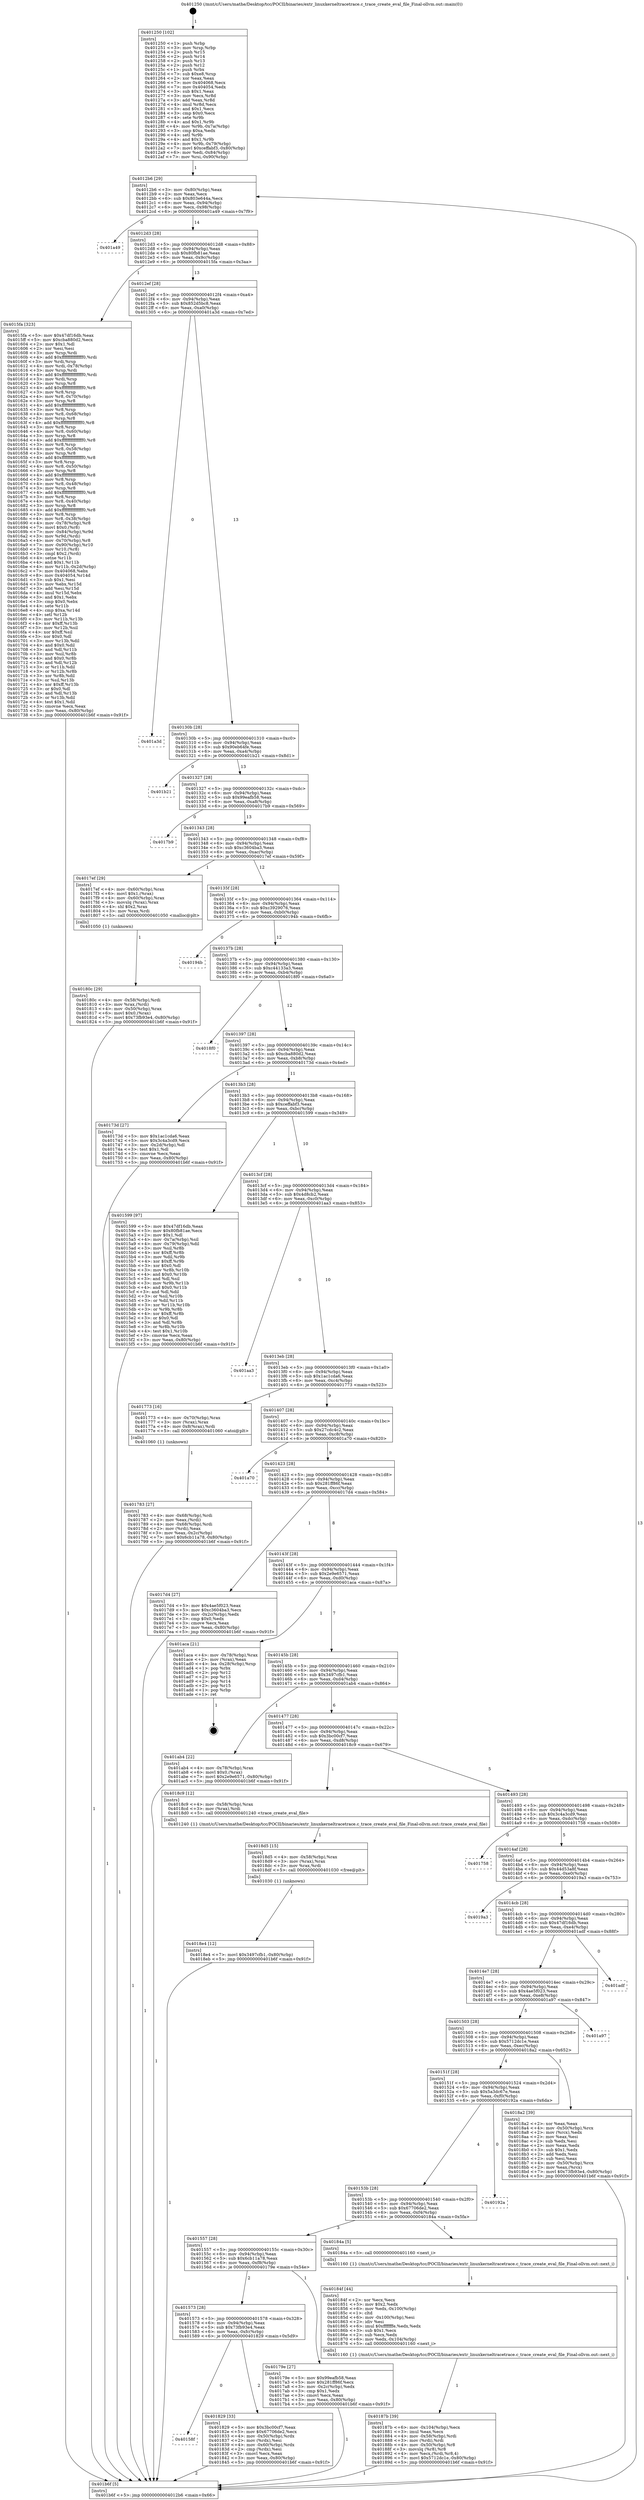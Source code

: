 digraph "0x401250" {
  label = "0x401250 (/mnt/c/Users/mathe/Desktop/tcc/POCII/binaries/extr_linuxkerneltracetrace.c_trace_create_eval_file_Final-ollvm.out::main(0))"
  labelloc = "t"
  node[shape=record]

  Entry [label="",width=0.3,height=0.3,shape=circle,fillcolor=black,style=filled]
  "0x4012b6" [label="{
     0x4012b6 [29]\l
     | [instrs]\l
     &nbsp;&nbsp;0x4012b6 \<+3\>: mov -0x80(%rbp),%eax\l
     &nbsp;&nbsp;0x4012b9 \<+2\>: mov %eax,%ecx\l
     &nbsp;&nbsp;0x4012bb \<+6\>: sub $0x803e644a,%ecx\l
     &nbsp;&nbsp;0x4012c1 \<+6\>: mov %eax,-0x94(%rbp)\l
     &nbsp;&nbsp;0x4012c7 \<+6\>: mov %ecx,-0x98(%rbp)\l
     &nbsp;&nbsp;0x4012cd \<+6\>: je 0000000000401a49 \<main+0x7f9\>\l
  }"]
  "0x401a49" [label="{
     0x401a49\l
  }", style=dashed]
  "0x4012d3" [label="{
     0x4012d3 [28]\l
     | [instrs]\l
     &nbsp;&nbsp;0x4012d3 \<+5\>: jmp 00000000004012d8 \<main+0x88\>\l
     &nbsp;&nbsp;0x4012d8 \<+6\>: mov -0x94(%rbp),%eax\l
     &nbsp;&nbsp;0x4012de \<+5\>: sub $0x80fb81ae,%eax\l
     &nbsp;&nbsp;0x4012e3 \<+6\>: mov %eax,-0x9c(%rbp)\l
     &nbsp;&nbsp;0x4012e9 \<+6\>: je 00000000004015fa \<main+0x3aa\>\l
  }"]
  Exit [label="",width=0.3,height=0.3,shape=circle,fillcolor=black,style=filled,peripheries=2]
  "0x4015fa" [label="{
     0x4015fa [323]\l
     | [instrs]\l
     &nbsp;&nbsp;0x4015fa \<+5\>: mov $0x47df16db,%eax\l
     &nbsp;&nbsp;0x4015ff \<+5\>: mov $0xcba880d2,%ecx\l
     &nbsp;&nbsp;0x401604 \<+2\>: mov $0x1,%dl\l
     &nbsp;&nbsp;0x401606 \<+2\>: xor %esi,%esi\l
     &nbsp;&nbsp;0x401608 \<+3\>: mov %rsp,%rdi\l
     &nbsp;&nbsp;0x40160b \<+4\>: add $0xfffffffffffffff0,%rdi\l
     &nbsp;&nbsp;0x40160f \<+3\>: mov %rdi,%rsp\l
     &nbsp;&nbsp;0x401612 \<+4\>: mov %rdi,-0x78(%rbp)\l
     &nbsp;&nbsp;0x401616 \<+3\>: mov %rsp,%rdi\l
     &nbsp;&nbsp;0x401619 \<+4\>: add $0xfffffffffffffff0,%rdi\l
     &nbsp;&nbsp;0x40161d \<+3\>: mov %rdi,%rsp\l
     &nbsp;&nbsp;0x401620 \<+3\>: mov %rsp,%r8\l
     &nbsp;&nbsp;0x401623 \<+4\>: add $0xfffffffffffffff0,%r8\l
     &nbsp;&nbsp;0x401627 \<+3\>: mov %r8,%rsp\l
     &nbsp;&nbsp;0x40162a \<+4\>: mov %r8,-0x70(%rbp)\l
     &nbsp;&nbsp;0x40162e \<+3\>: mov %rsp,%r8\l
     &nbsp;&nbsp;0x401631 \<+4\>: add $0xfffffffffffffff0,%r8\l
     &nbsp;&nbsp;0x401635 \<+3\>: mov %r8,%rsp\l
     &nbsp;&nbsp;0x401638 \<+4\>: mov %r8,-0x68(%rbp)\l
     &nbsp;&nbsp;0x40163c \<+3\>: mov %rsp,%r8\l
     &nbsp;&nbsp;0x40163f \<+4\>: add $0xfffffffffffffff0,%r8\l
     &nbsp;&nbsp;0x401643 \<+3\>: mov %r8,%rsp\l
     &nbsp;&nbsp;0x401646 \<+4\>: mov %r8,-0x60(%rbp)\l
     &nbsp;&nbsp;0x40164a \<+3\>: mov %rsp,%r8\l
     &nbsp;&nbsp;0x40164d \<+4\>: add $0xfffffffffffffff0,%r8\l
     &nbsp;&nbsp;0x401651 \<+3\>: mov %r8,%rsp\l
     &nbsp;&nbsp;0x401654 \<+4\>: mov %r8,-0x58(%rbp)\l
     &nbsp;&nbsp;0x401658 \<+3\>: mov %rsp,%r8\l
     &nbsp;&nbsp;0x40165b \<+4\>: add $0xfffffffffffffff0,%r8\l
     &nbsp;&nbsp;0x40165f \<+3\>: mov %r8,%rsp\l
     &nbsp;&nbsp;0x401662 \<+4\>: mov %r8,-0x50(%rbp)\l
     &nbsp;&nbsp;0x401666 \<+3\>: mov %rsp,%r8\l
     &nbsp;&nbsp;0x401669 \<+4\>: add $0xfffffffffffffff0,%r8\l
     &nbsp;&nbsp;0x40166d \<+3\>: mov %r8,%rsp\l
     &nbsp;&nbsp;0x401670 \<+4\>: mov %r8,-0x48(%rbp)\l
     &nbsp;&nbsp;0x401674 \<+3\>: mov %rsp,%r8\l
     &nbsp;&nbsp;0x401677 \<+4\>: add $0xfffffffffffffff0,%r8\l
     &nbsp;&nbsp;0x40167b \<+3\>: mov %r8,%rsp\l
     &nbsp;&nbsp;0x40167e \<+4\>: mov %r8,-0x40(%rbp)\l
     &nbsp;&nbsp;0x401682 \<+3\>: mov %rsp,%r8\l
     &nbsp;&nbsp;0x401685 \<+4\>: add $0xfffffffffffffff0,%r8\l
     &nbsp;&nbsp;0x401689 \<+3\>: mov %r8,%rsp\l
     &nbsp;&nbsp;0x40168c \<+4\>: mov %r8,-0x38(%rbp)\l
     &nbsp;&nbsp;0x401690 \<+4\>: mov -0x78(%rbp),%r8\l
     &nbsp;&nbsp;0x401694 \<+7\>: movl $0x0,(%r8)\l
     &nbsp;&nbsp;0x40169b \<+7\>: mov -0x84(%rbp),%r9d\l
     &nbsp;&nbsp;0x4016a2 \<+3\>: mov %r9d,(%rdi)\l
     &nbsp;&nbsp;0x4016a5 \<+4\>: mov -0x70(%rbp),%r8\l
     &nbsp;&nbsp;0x4016a9 \<+7\>: mov -0x90(%rbp),%r10\l
     &nbsp;&nbsp;0x4016b0 \<+3\>: mov %r10,(%r8)\l
     &nbsp;&nbsp;0x4016b3 \<+3\>: cmpl $0x2,(%rdi)\l
     &nbsp;&nbsp;0x4016b6 \<+4\>: setne %r11b\l
     &nbsp;&nbsp;0x4016ba \<+4\>: and $0x1,%r11b\l
     &nbsp;&nbsp;0x4016be \<+4\>: mov %r11b,-0x2d(%rbp)\l
     &nbsp;&nbsp;0x4016c2 \<+7\>: mov 0x404068,%ebx\l
     &nbsp;&nbsp;0x4016c9 \<+8\>: mov 0x404054,%r14d\l
     &nbsp;&nbsp;0x4016d1 \<+3\>: sub $0x1,%esi\l
     &nbsp;&nbsp;0x4016d4 \<+3\>: mov %ebx,%r15d\l
     &nbsp;&nbsp;0x4016d7 \<+3\>: add %esi,%r15d\l
     &nbsp;&nbsp;0x4016da \<+4\>: imul %r15d,%ebx\l
     &nbsp;&nbsp;0x4016de \<+3\>: and $0x1,%ebx\l
     &nbsp;&nbsp;0x4016e1 \<+3\>: cmp $0x0,%ebx\l
     &nbsp;&nbsp;0x4016e4 \<+4\>: sete %r11b\l
     &nbsp;&nbsp;0x4016e8 \<+4\>: cmp $0xa,%r14d\l
     &nbsp;&nbsp;0x4016ec \<+4\>: setl %r12b\l
     &nbsp;&nbsp;0x4016f0 \<+3\>: mov %r11b,%r13b\l
     &nbsp;&nbsp;0x4016f3 \<+4\>: xor $0xff,%r13b\l
     &nbsp;&nbsp;0x4016f7 \<+3\>: mov %r12b,%sil\l
     &nbsp;&nbsp;0x4016fa \<+4\>: xor $0xff,%sil\l
     &nbsp;&nbsp;0x4016fe \<+3\>: xor $0x0,%dl\l
     &nbsp;&nbsp;0x401701 \<+3\>: mov %r13b,%dil\l
     &nbsp;&nbsp;0x401704 \<+4\>: and $0x0,%dil\l
     &nbsp;&nbsp;0x401708 \<+3\>: and %dl,%r11b\l
     &nbsp;&nbsp;0x40170b \<+3\>: mov %sil,%r8b\l
     &nbsp;&nbsp;0x40170e \<+4\>: and $0x0,%r8b\l
     &nbsp;&nbsp;0x401712 \<+3\>: and %dl,%r12b\l
     &nbsp;&nbsp;0x401715 \<+3\>: or %r11b,%dil\l
     &nbsp;&nbsp;0x401718 \<+3\>: or %r12b,%r8b\l
     &nbsp;&nbsp;0x40171b \<+3\>: xor %r8b,%dil\l
     &nbsp;&nbsp;0x40171e \<+3\>: or %sil,%r13b\l
     &nbsp;&nbsp;0x401721 \<+4\>: xor $0xff,%r13b\l
     &nbsp;&nbsp;0x401725 \<+3\>: or $0x0,%dl\l
     &nbsp;&nbsp;0x401728 \<+3\>: and %dl,%r13b\l
     &nbsp;&nbsp;0x40172b \<+3\>: or %r13b,%dil\l
     &nbsp;&nbsp;0x40172e \<+4\>: test $0x1,%dil\l
     &nbsp;&nbsp;0x401732 \<+3\>: cmovne %ecx,%eax\l
     &nbsp;&nbsp;0x401735 \<+3\>: mov %eax,-0x80(%rbp)\l
     &nbsp;&nbsp;0x401738 \<+5\>: jmp 0000000000401b6f \<main+0x91f\>\l
  }"]
  "0x4012ef" [label="{
     0x4012ef [28]\l
     | [instrs]\l
     &nbsp;&nbsp;0x4012ef \<+5\>: jmp 00000000004012f4 \<main+0xa4\>\l
     &nbsp;&nbsp;0x4012f4 \<+6\>: mov -0x94(%rbp),%eax\l
     &nbsp;&nbsp;0x4012fa \<+5\>: sub $0x852d5bc8,%eax\l
     &nbsp;&nbsp;0x4012ff \<+6\>: mov %eax,-0xa0(%rbp)\l
     &nbsp;&nbsp;0x401305 \<+6\>: je 0000000000401a3d \<main+0x7ed\>\l
  }"]
  "0x4018e4" [label="{
     0x4018e4 [12]\l
     | [instrs]\l
     &nbsp;&nbsp;0x4018e4 \<+7\>: movl $0x3497cfb1,-0x80(%rbp)\l
     &nbsp;&nbsp;0x4018eb \<+5\>: jmp 0000000000401b6f \<main+0x91f\>\l
  }"]
  "0x401a3d" [label="{
     0x401a3d\l
  }", style=dashed]
  "0x40130b" [label="{
     0x40130b [28]\l
     | [instrs]\l
     &nbsp;&nbsp;0x40130b \<+5\>: jmp 0000000000401310 \<main+0xc0\>\l
     &nbsp;&nbsp;0x401310 \<+6\>: mov -0x94(%rbp),%eax\l
     &nbsp;&nbsp;0x401316 \<+5\>: sub $0x90eb64fe,%eax\l
     &nbsp;&nbsp;0x40131b \<+6\>: mov %eax,-0xa4(%rbp)\l
     &nbsp;&nbsp;0x401321 \<+6\>: je 0000000000401b21 \<main+0x8d1\>\l
  }"]
  "0x4018d5" [label="{
     0x4018d5 [15]\l
     | [instrs]\l
     &nbsp;&nbsp;0x4018d5 \<+4\>: mov -0x58(%rbp),%rax\l
     &nbsp;&nbsp;0x4018d9 \<+3\>: mov (%rax),%rax\l
     &nbsp;&nbsp;0x4018dc \<+3\>: mov %rax,%rdi\l
     &nbsp;&nbsp;0x4018df \<+5\>: call 0000000000401030 \<free@plt\>\l
     | [calls]\l
     &nbsp;&nbsp;0x401030 \{1\} (unknown)\l
  }"]
  "0x401b21" [label="{
     0x401b21\l
  }", style=dashed]
  "0x401327" [label="{
     0x401327 [28]\l
     | [instrs]\l
     &nbsp;&nbsp;0x401327 \<+5\>: jmp 000000000040132c \<main+0xdc\>\l
     &nbsp;&nbsp;0x40132c \<+6\>: mov -0x94(%rbp),%eax\l
     &nbsp;&nbsp;0x401332 \<+5\>: sub $0x99eafb58,%eax\l
     &nbsp;&nbsp;0x401337 \<+6\>: mov %eax,-0xa8(%rbp)\l
     &nbsp;&nbsp;0x40133d \<+6\>: je 00000000004017b9 \<main+0x569\>\l
  }"]
  "0x40187b" [label="{
     0x40187b [39]\l
     | [instrs]\l
     &nbsp;&nbsp;0x40187b \<+6\>: mov -0x104(%rbp),%ecx\l
     &nbsp;&nbsp;0x401881 \<+3\>: imul %eax,%ecx\l
     &nbsp;&nbsp;0x401884 \<+4\>: mov -0x58(%rbp),%rdi\l
     &nbsp;&nbsp;0x401888 \<+3\>: mov (%rdi),%rdi\l
     &nbsp;&nbsp;0x40188b \<+4\>: mov -0x50(%rbp),%r8\l
     &nbsp;&nbsp;0x40188f \<+3\>: movslq (%r8),%r8\l
     &nbsp;&nbsp;0x401892 \<+4\>: mov %ecx,(%rdi,%r8,4)\l
     &nbsp;&nbsp;0x401896 \<+7\>: movl $0x5712dc1e,-0x80(%rbp)\l
     &nbsp;&nbsp;0x40189d \<+5\>: jmp 0000000000401b6f \<main+0x91f\>\l
  }"]
  "0x4017b9" [label="{
     0x4017b9\l
  }", style=dashed]
  "0x401343" [label="{
     0x401343 [28]\l
     | [instrs]\l
     &nbsp;&nbsp;0x401343 \<+5\>: jmp 0000000000401348 \<main+0xf8\>\l
     &nbsp;&nbsp;0x401348 \<+6\>: mov -0x94(%rbp),%eax\l
     &nbsp;&nbsp;0x40134e \<+5\>: sub $0xc3604ba3,%eax\l
     &nbsp;&nbsp;0x401353 \<+6\>: mov %eax,-0xac(%rbp)\l
     &nbsp;&nbsp;0x401359 \<+6\>: je 00000000004017ef \<main+0x59f\>\l
  }"]
  "0x40184f" [label="{
     0x40184f [44]\l
     | [instrs]\l
     &nbsp;&nbsp;0x40184f \<+2\>: xor %ecx,%ecx\l
     &nbsp;&nbsp;0x401851 \<+5\>: mov $0x2,%edx\l
     &nbsp;&nbsp;0x401856 \<+6\>: mov %edx,-0x100(%rbp)\l
     &nbsp;&nbsp;0x40185c \<+1\>: cltd\l
     &nbsp;&nbsp;0x40185d \<+6\>: mov -0x100(%rbp),%esi\l
     &nbsp;&nbsp;0x401863 \<+2\>: idiv %esi\l
     &nbsp;&nbsp;0x401865 \<+6\>: imul $0xfffffffe,%edx,%edx\l
     &nbsp;&nbsp;0x40186b \<+3\>: sub $0x1,%ecx\l
     &nbsp;&nbsp;0x40186e \<+2\>: sub %ecx,%edx\l
     &nbsp;&nbsp;0x401870 \<+6\>: mov %edx,-0x104(%rbp)\l
     &nbsp;&nbsp;0x401876 \<+5\>: call 0000000000401160 \<next_i\>\l
     | [calls]\l
     &nbsp;&nbsp;0x401160 \{1\} (/mnt/c/Users/mathe/Desktop/tcc/POCII/binaries/extr_linuxkerneltracetrace.c_trace_create_eval_file_Final-ollvm.out::next_i)\l
  }"]
  "0x4017ef" [label="{
     0x4017ef [29]\l
     | [instrs]\l
     &nbsp;&nbsp;0x4017ef \<+4\>: mov -0x60(%rbp),%rax\l
     &nbsp;&nbsp;0x4017f3 \<+6\>: movl $0x1,(%rax)\l
     &nbsp;&nbsp;0x4017f9 \<+4\>: mov -0x60(%rbp),%rax\l
     &nbsp;&nbsp;0x4017fd \<+3\>: movslq (%rax),%rax\l
     &nbsp;&nbsp;0x401800 \<+4\>: shl $0x2,%rax\l
     &nbsp;&nbsp;0x401804 \<+3\>: mov %rax,%rdi\l
     &nbsp;&nbsp;0x401807 \<+5\>: call 0000000000401050 \<malloc@plt\>\l
     | [calls]\l
     &nbsp;&nbsp;0x401050 \{1\} (unknown)\l
  }"]
  "0x40135f" [label="{
     0x40135f [28]\l
     | [instrs]\l
     &nbsp;&nbsp;0x40135f \<+5\>: jmp 0000000000401364 \<main+0x114\>\l
     &nbsp;&nbsp;0x401364 \<+6\>: mov -0x94(%rbp),%eax\l
     &nbsp;&nbsp;0x40136a \<+5\>: sub $0xc3929076,%eax\l
     &nbsp;&nbsp;0x40136f \<+6\>: mov %eax,-0xb0(%rbp)\l
     &nbsp;&nbsp;0x401375 \<+6\>: je 000000000040194b \<main+0x6fb\>\l
  }"]
  "0x40158f" [label="{
     0x40158f\l
  }", style=dashed]
  "0x40194b" [label="{
     0x40194b\l
  }", style=dashed]
  "0x40137b" [label="{
     0x40137b [28]\l
     | [instrs]\l
     &nbsp;&nbsp;0x40137b \<+5\>: jmp 0000000000401380 \<main+0x130\>\l
     &nbsp;&nbsp;0x401380 \<+6\>: mov -0x94(%rbp),%eax\l
     &nbsp;&nbsp;0x401386 \<+5\>: sub $0xc44133a3,%eax\l
     &nbsp;&nbsp;0x40138b \<+6\>: mov %eax,-0xb4(%rbp)\l
     &nbsp;&nbsp;0x401391 \<+6\>: je 00000000004018f0 \<main+0x6a0\>\l
  }"]
  "0x401829" [label="{
     0x401829 [33]\l
     | [instrs]\l
     &nbsp;&nbsp;0x401829 \<+5\>: mov $0x3bc00cf7,%eax\l
     &nbsp;&nbsp;0x40182e \<+5\>: mov $0x67706de2,%ecx\l
     &nbsp;&nbsp;0x401833 \<+4\>: mov -0x50(%rbp),%rdx\l
     &nbsp;&nbsp;0x401837 \<+2\>: mov (%rdx),%esi\l
     &nbsp;&nbsp;0x401839 \<+4\>: mov -0x60(%rbp),%rdx\l
     &nbsp;&nbsp;0x40183d \<+2\>: cmp (%rdx),%esi\l
     &nbsp;&nbsp;0x40183f \<+3\>: cmovl %ecx,%eax\l
     &nbsp;&nbsp;0x401842 \<+3\>: mov %eax,-0x80(%rbp)\l
     &nbsp;&nbsp;0x401845 \<+5\>: jmp 0000000000401b6f \<main+0x91f\>\l
  }"]
  "0x4018f0" [label="{
     0x4018f0\l
  }", style=dashed]
  "0x401397" [label="{
     0x401397 [28]\l
     | [instrs]\l
     &nbsp;&nbsp;0x401397 \<+5\>: jmp 000000000040139c \<main+0x14c\>\l
     &nbsp;&nbsp;0x40139c \<+6\>: mov -0x94(%rbp),%eax\l
     &nbsp;&nbsp;0x4013a2 \<+5\>: sub $0xcba880d2,%eax\l
     &nbsp;&nbsp;0x4013a7 \<+6\>: mov %eax,-0xb8(%rbp)\l
     &nbsp;&nbsp;0x4013ad \<+6\>: je 000000000040173d \<main+0x4ed\>\l
  }"]
  "0x40180c" [label="{
     0x40180c [29]\l
     | [instrs]\l
     &nbsp;&nbsp;0x40180c \<+4\>: mov -0x58(%rbp),%rdi\l
     &nbsp;&nbsp;0x401810 \<+3\>: mov %rax,(%rdi)\l
     &nbsp;&nbsp;0x401813 \<+4\>: mov -0x50(%rbp),%rax\l
     &nbsp;&nbsp;0x401817 \<+6\>: movl $0x0,(%rax)\l
     &nbsp;&nbsp;0x40181d \<+7\>: movl $0x73fb93e4,-0x80(%rbp)\l
     &nbsp;&nbsp;0x401824 \<+5\>: jmp 0000000000401b6f \<main+0x91f\>\l
  }"]
  "0x40173d" [label="{
     0x40173d [27]\l
     | [instrs]\l
     &nbsp;&nbsp;0x40173d \<+5\>: mov $0x1ac1cda6,%eax\l
     &nbsp;&nbsp;0x401742 \<+5\>: mov $0x3c4a3cd9,%ecx\l
     &nbsp;&nbsp;0x401747 \<+3\>: mov -0x2d(%rbp),%dl\l
     &nbsp;&nbsp;0x40174a \<+3\>: test $0x1,%dl\l
     &nbsp;&nbsp;0x40174d \<+3\>: cmovne %ecx,%eax\l
     &nbsp;&nbsp;0x401750 \<+3\>: mov %eax,-0x80(%rbp)\l
     &nbsp;&nbsp;0x401753 \<+5\>: jmp 0000000000401b6f \<main+0x91f\>\l
  }"]
  "0x4013b3" [label="{
     0x4013b3 [28]\l
     | [instrs]\l
     &nbsp;&nbsp;0x4013b3 \<+5\>: jmp 00000000004013b8 \<main+0x168\>\l
     &nbsp;&nbsp;0x4013b8 \<+6\>: mov -0x94(%rbp),%eax\l
     &nbsp;&nbsp;0x4013be \<+5\>: sub $0xceffabf3,%eax\l
     &nbsp;&nbsp;0x4013c3 \<+6\>: mov %eax,-0xbc(%rbp)\l
     &nbsp;&nbsp;0x4013c9 \<+6\>: je 0000000000401599 \<main+0x349\>\l
  }"]
  "0x401573" [label="{
     0x401573 [28]\l
     | [instrs]\l
     &nbsp;&nbsp;0x401573 \<+5\>: jmp 0000000000401578 \<main+0x328\>\l
     &nbsp;&nbsp;0x401578 \<+6\>: mov -0x94(%rbp),%eax\l
     &nbsp;&nbsp;0x40157e \<+5\>: sub $0x73fb93e4,%eax\l
     &nbsp;&nbsp;0x401583 \<+6\>: mov %eax,-0xfc(%rbp)\l
     &nbsp;&nbsp;0x401589 \<+6\>: je 0000000000401829 \<main+0x5d9\>\l
  }"]
  "0x401599" [label="{
     0x401599 [97]\l
     | [instrs]\l
     &nbsp;&nbsp;0x401599 \<+5\>: mov $0x47df16db,%eax\l
     &nbsp;&nbsp;0x40159e \<+5\>: mov $0x80fb81ae,%ecx\l
     &nbsp;&nbsp;0x4015a3 \<+2\>: mov $0x1,%dl\l
     &nbsp;&nbsp;0x4015a5 \<+4\>: mov -0x7a(%rbp),%sil\l
     &nbsp;&nbsp;0x4015a9 \<+4\>: mov -0x79(%rbp),%dil\l
     &nbsp;&nbsp;0x4015ad \<+3\>: mov %sil,%r8b\l
     &nbsp;&nbsp;0x4015b0 \<+4\>: xor $0xff,%r8b\l
     &nbsp;&nbsp;0x4015b4 \<+3\>: mov %dil,%r9b\l
     &nbsp;&nbsp;0x4015b7 \<+4\>: xor $0xff,%r9b\l
     &nbsp;&nbsp;0x4015bb \<+3\>: xor $0x0,%dl\l
     &nbsp;&nbsp;0x4015be \<+3\>: mov %r8b,%r10b\l
     &nbsp;&nbsp;0x4015c1 \<+4\>: and $0x0,%r10b\l
     &nbsp;&nbsp;0x4015c5 \<+3\>: and %dl,%sil\l
     &nbsp;&nbsp;0x4015c8 \<+3\>: mov %r9b,%r11b\l
     &nbsp;&nbsp;0x4015cb \<+4\>: and $0x0,%r11b\l
     &nbsp;&nbsp;0x4015cf \<+3\>: and %dl,%dil\l
     &nbsp;&nbsp;0x4015d2 \<+3\>: or %sil,%r10b\l
     &nbsp;&nbsp;0x4015d5 \<+3\>: or %dil,%r11b\l
     &nbsp;&nbsp;0x4015d8 \<+3\>: xor %r11b,%r10b\l
     &nbsp;&nbsp;0x4015db \<+3\>: or %r9b,%r8b\l
     &nbsp;&nbsp;0x4015de \<+4\>: xor $0xff,%r8b\l
     &nbsp;&nbsp;0x4015e2 \<+3\>: or $0x0,%dl\l
     &nbsp;&nbsp;0x4015e5 \<+3\>: and %dl,%r8b\l
     &nbsp;&nbsp;0x4015e8 \<+3\>: or %r8b,%r10b\l
     &nbsp;&nbsp;0x4015eb \<+4\>: test $0x1,%r10b\l
     &nbsp;&nbsp;0x4015ef \<+3\>: cmovne %ecx,%eax\l
     &nbsp;&nbsp;0x4015f2 \<+3\>: mov %eax,-0x80(%rbp)\l
     &nbsp;&nbsp;0x4015f5 \<+5\>: jmp 0000000000401b6f \<main+0x91f\>\l
  }"]
  "0x4013cf" [label="{
     0x4013cf [28]\l
     | [instrs]\l
     &nbsp;&nbsp;0x4013cf \<+5\>: jmp 00000000004013d4 \<main+0x184\>\l
     &nbsp;&nbsp;0x4013d4 \<+6\>: mov -0x94(%rbp),%eax\l
     &nbsp;&nbsp;0x4013da \<+5\>: sub $0x4d8cb2,%eax\l
     &nbsp;&nbsp;0x4013df \<+6\>: mov %eax,-0xc0(%rbp)\l
     &nbsp;&nbsp;0x4013e5 \<+6\>: je 0000000000401aa3 \<main+0x853\>\l
  }"]
  "0x401b6f" [label="{
     0x401b6f [5]\l
     | [instrs]\l
     &nbsp;&nbsp;0x401b6f \<+5\>: jmp 00000000004012b6 \<main+0x66\>\l
  }"]
  "0x401250" [label="{
     0x401250 [102]\l
     | [instrs]\l
     &nbsp;&nbsp;0x401250 \<+1\>: push %rbp\l
     &nbsp;&nbsp;0x401251 \<+3\>: mov %rsp,%rbp\l
     &nbsp;&nbsp;0x401254 \<+2\>: push %r15\l
     &nbsp;&nbsp;0x401256 \<+2\>: push %r14\l
     &nbsp;&nbsp;0x401258 \<+2\>: push %r13\l
     &nbsp;&nbsp;0x40125a \<+2\>: push %r12\l
     &nbsp;&nbsp;0x40125c \<+1\>: push %rbx\l
     &nbsp;&nbsp;0x40125d \<+7\>: sub $0xe8,%rsp\l
     &nbsp;&nbsp;0x401264 \<+2\>: xor %eax,%eax\l
     &nbsp;&nbsp;0x401266 \<+7\>: mov 0x404068,%ecx\l
     &nbsp;&nbsp;0x40126d \<+7\>: mov 0x404054,%edx\l
     &nbsp;&nbsp;0x401274 \<+3\>: sub $0x1,%eax\l
     &nbsp;&nbsp;0x401277 \<+3\>: mov %ecx,%r8d\l
     &nbsp;&nbsp;0x40127a \<+3\>: add %eax,%r8d\l
     &nbsp;&nbsp;0x40127d \<+4\>: imul %r8d,%ecx\l
     &nbsp;&nbsp;0x401281 \<+3\>: and $0x1,%ecx\l
     &nbsp;&nbsp;0x401284 \<+3\>: cmp $0x0,%ecx\l
     &nbsp;&nbsp;0x401287 \<+4\>: sete %r9b\l
     &nbsp;&nbsp;0x40128b \<+4\>: and $0x1,%r9b\l
     &nbsp;&nbsp;0x40128f \<+4\>: mov %r9b,-0x7a(%rbp)\l
     &nbsp;&nbsp;0x401293 \<+3\>: cmp $0xa,%edx\l
     &nbsp;&nbsp;0x401296 \<+4\>: setl %r9b\l
     &nbsp;&nbsp;0x40129a \<+4\>: and $0x1,%r9b\l
     &nbsp;&nbsp;0x40129e \<+4\>: mov %r9b,-0x79(%rbp)\l
     &nbsp;&nbsp;0x4012a2 \<+7\>: movl $0xceffabf3,-0x80(%rbp)\l
     &nbsp;&nbsp;0x4012a9 \<+6\>: mov %edi,-0x84(%rbp)\l
     &nbsp;&nbsp;0x4012af \<+7\>: mov %rsi,-0x90(%rbp)\l
  }"]
  "0x40179e" [label="{
     0x40179e [27]\l
     | [instrs]\l
     &nbsp;&nbsp;0x40179e \<+5\>: mov $0x99eafb58,%eax\l
     &nbsp;&nbsp;0x4017a3 \<+5\>: mov $0x281ff86f,%ecx\l
     &nbsp;&nbsp;0x4017a8 \<+3\>: mov -0x2c(%rbp),%edx\l
     &nbsp;&nbsp;0x4017ab \<+3\>: cmp $0x1,%edx\l
     &nbsp;&nbsp;0x4017ae \<+3\>: cmovl %ecx,%eax\l
     &nbsp;&nbsp;0x4017b1 \<+3\>: mov %eax,-0x80(%rbp)\l
     &nbsp;&nbsp;0x4017b4 \<+5\>: jmp 0000000000401b6f \<main+0x91f\>\l
  }"]
  "0x401557" [label="{
     0x401557 [28]\l
     | [instrs]\l
     &nbsp;&nbsp;0x401557 \<+5\>: jmp 000000000040155c \<main+0x30c\>\l
     &nbsp;&nbsp;0x40155c \<+6\>: mov -0x94(%rbp),%eax\l
     &nbsp;&nbsp;0x401562 \<+5\>: sub $0x6cb11a78,%eax\l
     &nbsp;&nbsp;0x401567 \<+6\>: mov %eax,-0xf8(%rbp)\l
     &nbsp;&nbsp;0x40156d \<+6\>: je 000000000040179e \<main+0x54e\>\l
  }"]
  "0x401aa3" [label="{
     0x401aa3\l
  }", style=dashed]
  "0x4013eb" [label="{
     0x4013eb [28]\l
     | [instrs]\l
     &nbsp;&nbsp;0x4013eb \<+5\>: jmp 00000000004013f0 \<main+0x1a0\>\l
     &nbsp;&nbsp;0x4013f0 \<+6\>: mov -0x94(%rbp),%eax\l
     &nbsp;&nbsp;0x4013f6 \<+5\>: sub $0x1ac1cda6,%eax\l
     &nbsp;&nbsp;0x4013fb \<+6\>: mov %eax,-0xc4(%rbp)\l
     &nbsp;&nbsp;0x401401 \<+6\>: je 0000000000401773 \<main+0x523\>\l
  }"]
  "0x40184a" [label="{
     0x40184a [5]\l
     | [instrs]\l
     &nbsp;&nbsp;0x40184a \<+5\>: call 0000000000401160 \<next_i\>\l
     | [calls]\l
     &nbsp;&nbsp;0x401160 \{1\} (/mnt/c/Users/mathe/Desktop/tcc/POCII/binaries/extr_linuxkerneltracetrace.c_trace_create_eval_file_Final-ollvm.out::next_i)\l
  }"]
  "0x401773" [label="{
     0x401773 [16]\l
     | [instrs]\l
     &nbsp;&nbsp;0x401773 \<+4\>: mov -0x70(%rbp),%rax\l
     &nbsp;&nbsp;0x401777 \<+3\>: mov (%rax),%rax\l
     &nbsp;&nbsp;0x40177a \<+4\>: mov 0x8(%rax),%rdi\l
     &nbsp;&nbsp;0x40177e \<+5\>: call 0000000000401060 \<atoi@plt\>\l
     | [calls]\l
     &nbsp;&nbsp;0x401060 \{1\} (unknown)\l
  }"]
  "0x401407" [label="{
     0x401407 [28]\l
     | [instrs]\l
     &nbsp;&nbsp;0x401407 \<+5\>: jmp 000000000040140c \<main+0x1bc\>\l
     &nbsp;&nbsp;0x40140c \<+6\>: mov -0x94(%rbp),%eax\l
     &nbsp;&nbsp;0x401412 \<+5\>: sub $0x27cdc4c2,%eax\l
     &nbsp;&nbsp;0x401417 \<+6\>: mov %eax,-0xc8(%rbp)\l
     &nbsp;&nbsp;0x40141d \<+6\>: je 0000000000401a70 \<main+0x820\>\l
  }"]
  "0x401783" [label="{
     0x401783 [27]\l
     | [instrs]\l
     &nbsp;&nbsp;0x401783 \<+4\>: mov -0x68(%rbp),%rdi\l
     &nbsp;&nbsp;0x401787 \<+2\>: mov %eax,(%rdi)\l
     &nbsp;&nbsp;0x401789 \<+4\>: mov -0x68(%rbp),%rdi\l
     &nbsp;&nbsp;0x40178d \<+2\>: mov (%rdi),%eax\l
     &nbsp;&nbsp;0x40178f \<+3\>: mov %eax,-0x2c(%rbp)\l
     &nbsp;&nbsp;0x401792 \<+7\>: movl $0x6cb11a78,-0x80(%rbp)\l
     &nbsp;&nbsp;0x401799 \<+5\>: jmp 0000000000401b6f \<main+0x91f\>\l
  }"]
  "0x40153b" [label="{
     0x40153b [28]\l
     | [instrs]\l
     &nbsp;&nbsp;0x40153b \<+5\>: jmp 0000000000401540 \<main+0x2f0\>\l
     &nbsp;&nbsp;0x401540 \<+6\>: mov -0x94(%rbp),%eax\l
     &nbsp;&nbsp;0x401546 \<+5\>: sub $0x67706de2,%eax\l
     &nbsp;&nbsp;0x40154b \<+6\>: mov %eax,-0xf4(%rbp)\l
     &nbsp;&nbsp;0x401551 \<+6\>: je 000000000040184a \<main+0x5fa\>\l
  }"]
  "0x401a70" [label="{
     0x401a70\l
  }", style=dashed]
  "0x401423" [label="{
     0x401423 [28]\l
     | [instrs]\l
     &nbsp;&nbsp;0x401423 \<+5\>: jmp 0000000000401428 \<main+0x1d8\>\l
     &nbsp;&nbsp;0x401428 \<+6\>: mov -0x94(%rbp),%eax\l
     &nbsp;&nbsp;0x40142e \<+5\>: sub $0x281ff86f,%eax\l
     &nbsp;&nbsp;0x401433 \<+6\>: mov %eax,-0xcc(%rbp)\l
     &nbsp;&nbsp;0x401439 \<+6\>: je 00000000004017d4 \<main+0x584\>\l
  }"]
  "0x40192a" [label="{
     0x40192a\l
  }", style=dashed]
  "0x4017d4" [label="{
     0x4017d4 [27]\l
     | [instrs]\l
     &nbsp;&nbsp;0x4017d4 \<+5\>: mov $0x4ae5f023,%eax\l
     &nbsp;&nbsp;0x4017d9 \<+5\>: mov $0xc3604ba3,%ecx\l
     &nbsp;&nbsp;0x4017de \<+3\>: mov -0x2c(%rbp),%edx\l
     &nbsp;&nbsp;0x4017e1 \<+3\>: cmp $0x0,%edx\l
     &nbsp;&nbsp;0x4017e4 \<+3\>: cmove %ecx,%eax\l
     &nbsp;&nbsp;0x4017e7 \<+3\>: mov %eax,-0x80(%rbp)\l
     &nbsp;&nbsp;0x4017ea \<+5\>: jmp 0000000000401b6f \<main+0x91f\>\l
  }"]
  "0x40143f" [label="{
     0x40143f [28]\l
     | [instrs]\l
     &nbsp;&nbsp;0x40143f \<+5\>: jmp 0000000000401444 \<main+0x1f4\>\l
     &nbsp;&nbsp;0x401444 \<+6\>: mov -0x94(%rbp),%eax\l
     &nbsp;&nbsp;0x40144a \<+5\>: sub $0x2e9e6571,%eax\l
     &nbsp;&nbsp;0x40144f \<+6\>: mov %eax,-0xd0(%rbp)\l
     &nbsp;&nbsp;0x401455 \<+6\>: je 0000000000401aca \<main+0x87a\>\l
  }"]
  "0x40151f" [label="{
     0x40151f [28]\l
     | [instrs]\l
     &nbsp;&nbsp;0x40151f \<+5\>: jmp 0000000000401524 \<main+0x2d4\>\l
     &nbsp;&nbsp;0x401524 \<+6\>: mov -0x94(%rbp),%eax\l
     &nbsp;&nbsp;0x40152a \<+5\>: sub $0x5a3dc67e,%eax\l
     &nbsp;&nbsp;0x40152f \<+6\>: mov %eax,-0xf0(%rbp)\l
     &nbsp;&nbsp;0x401535 \<+6\>: je 000000000040192a \<main+0x6da\>\l
  }"]
  "0x401aca" [label="{
     0x401aca [21]\l
     | [instrs]\l
     &nbsp;&nbsp;0x401aca \<+4\>: mov -0x78(%rbp),%rax\l
     &nbsp;&nbsp;0x401ace \<+2\>: mov (%rax),%eax\l
     &nbsp;&nbsp;0x401ad0 \<+4\>: lea -0x28(%rbp),%rsp\l
     &nbsp;&nbsp;0x401ad4 \<+1\>: pop %rbx\l
     &nbsp;&nbsp;0x401ad5 \<+2\>: pop %r12\l
     &nbsp;&nbsp;0x401ad7 \<+2\>: pop %r13\l
     &nbsp;&nbsp;0x401ad9 \<+2\>: pop %r14\l
     &nbsp;&nbsp;0x401adb \<+2\>: pop %r15\l
     &nbsp;&nbsp;0x401add \<+1\>: pop %rbp\l
     &nbsp;&nbsp;0x401ade \<+1\>: ret\l
  }"]
  "0x40145b" [label="{
     0x40145b [28]\l
     | [instrs]\l
     &nbsp;&nbsp;0x40145b \<+5\>: jmp 0000000000401460 \<main+0x210\>\l
     &nbsp;&nbsp;0x401460 \<+6\>: mov -0x94(%rbp),%eax\l
     &nbsp;&nbsp;0x401466 \<+5\>: sub $0x3497cfb1,%eax\l
     &nbsp;&nbsp;0x40146b \<+6\>: mov %eax,-0xd4(%rbp)\l
     &nbsp;&nbsp;0x401471 \<+6\>: je 0000000000401ab4 \<main+0x864\>\l
  }"]
  "0x4018a2" [label="{
     0x4018a2 [39]\l
     | [instrs]\l
     &nbsp;&nbsp;0x4018a2 \<+2\>: xor %eax,%eax\l
     &nbsp;&nbsp;0x4018a4 \<+4\>: mov -0x50(%rbp),%rcx\l
     &nbsp;&nbsp;0x4018a8 \<+2\>: mov (%rcx),%edx\l
     &nbsp;&nbsp;0x4018aa \<+2\>: mov %eax,%esi\l
     &nbsp;&nbsp;0x4018ac \<+2\>: sub %edx,%esi\l
     &nbsp;&nbsp;0x4018ae \<+2\>: mov %eax,%edx\l
     &nbsp;&nbsp;0x4018b0 \<+3\>: sub $0x1,%edx\l
     &nbsp;&nbsp;0x4018b3 \<+2\>: add %edx,%esi\l
     &nbsp;&nbsp;0x4018b5 \<+2\>: sub %esi,%eax\l
     &nbsp;&nbsp;0x4018b7 \<+4\>: mov -0x50(%rbp),%rcx\l
     &nbsp;&nbsp;0x4018bb \<+2\>: mov %eax,(%rcx)\l
     &nbsp;&nbsp;0x4018bd \<+7\>: movl $0x73fb93e4,-0x80(%rbp)\l
     &nbsp;&nbsp;0x4018c4 \<+5\>: jmp 0000000000401b6f \<main+0x91f\>\l
  }"]
  "0x401ab4" [label="{
     0x401ab4 [22]\l
     | [instrs]\l
     &nbsp;&nbsp;0x401ab4 \<+4\>: mov -0x78(%rbp),%rax\l
     &nbsp;&nbsp;0x401ab8 \<+6\>: movl $0x0,(%rax)\l
     &nbsp;&nbsp;0x401abe \<+7\>: movl $0x2e9e6571,-0x80(%rbp)\l
     &nbsp;&nbsp;0x401ac5 \<+5\>: jmp 0000000000401b6f \<main+0x91f\>\l
  }"]
  "0x401477" [label="{
     0x401477 [28]\l
     | [instrs]\l
     &nbsp;&nbsp;0x401477 \<+5\>: jmp 000000000040147c \<main+0x22c\>\l
     &nbsp;&nbsp;0x40147c \<+6\>: mov -0x94(%rbp),%eax\l
     &nbsp;&nbsp;0x401482 \<+5\>: sub $0x3bc00cf7,%eax\l
     &nbsp;&nbsp;0x401487 \<+6\>: mov %eax,-0xd8(%rbp)\l
     &nbsp;&nbsp;0x40148d \<+6\>: je 00000000004018c9 \<main+0x679\>\l
  }"]
  "0x401503" [label="{
     0x401503 [28]\l
     | [instrs]\l
     &nbsp;&nbsp;0x401503 \<+5\>: jmp 0000000000401508 \<main+0x2b8\>\l
     &nbsp;&nbsp;0x401508 \<+6\>: mov -0x94(%rbp),%eax\l
     &nbsp;&nbsp;0x40150e \<+5\>: sub $0x5712dc1e,%eax\l
     &nbsp;&nbsp;0x401513 \<+6\>: mov %eax,-0xec(%rbp)\l
     &nbsp;&nbsp;0x401519 \<+6\>: je 00000000004018a2 \<main+0x652\>\l
  }"]
  "0x4018c9" [label="{
     0x4018c9 [12]\l
     | [instrs]\l
     &nbsp;&nbsp;0x4018c9 \<+4\>: mov -0x58(%rbp),%rax\l
     &nbsp;&nbsp;0x4018cd \<+3\>: mov (%rax),%rdi\l
     &nbsp;&nbsp;0x4018d0 \<+5\>: call 0000000000401240 \<trace_create_eval_file\>\l
     | [calls]\l
     &nbsp;&nbsp;0x401240 \{1\} (/mnt/c/Users/mathe/Desktop/tcc/POCII/binaries/extr_linuxkerneltracetrace.c_trace_create_eval_file_Final-ollvm.out::trace_create_eval_file)\l
  }"]
  "0x401493" [label="{
     0x401493 [28]\l
     | [instrs]\l
     &nbsp;&nbsp;0x401493 \<+5\>: jmp 0000000000401498 \<main+0x248\>\l
     &nbsp;&nbsp;0x401498 \<+6\>: mov -0x94(%rbp),%eax\l
     &nbsp;&nbsp;0x40149e \<+5\>: sub $0x3c4a3cd9,%eax\l
     &nbsp;&nbsp;0x4014a3 \<+6\>: mov %eax,-0xdc(%rbp)\l
     &nbsp;&nbsp;0x4014a9 \<+6\>: je 0000000000401758 \<main+0x508\>\l
  }"]
  "0x401a97" [label="{
     0x401a97\l
  }", style=dashed]
  "0x401758" [label="{
     0x401758\l
  }", style=dashed]
  "0x4014af" [label="{
     0x4014af [28]\l
     | [instrs]\l
     &nbsp;&nbsp;0x4014af \<+5\>: jmp 00000000004014b4 \<main+0x264\>\l
     &nbsp;&nbsp;0x4014b4 \<+6\>: mov -0x94(%rbp),%eax\l
     &nbsp;&nbsp;0x4014ba \<+5\>: sub $0x44d53a8f,%eax\l
     &nbsp;&nbsp;0x4014bf \<+6\>: mov %eax,-0xe0(%rbp)\l
     &nbsp;&nbsp;0x4014c5 \<+6\>: je 00000000004019a3 \<main+0x753\>\l
  }"]
  "0x4014e7" [label="{
     0x4014e7 [28]\l
     | [instrs]\l
     &nbsp;&nbsp;0x4014e7 \<+5\>: jmp 00000000004014ec \<main+0x29c\>\l
     &nbsp;&nbsp;0x4014ec \<+6\>: mov -0x94(%rbp),%eax\l
     &nbsp;&nbsp;0x4014f2 \<+5\>: sub $0x4ae5f023,%eax\l
     &nbsp;&nbsp;0x4014f7 \<+6\>: mov %eax,-0xe8(%rbp)\l
     &nbsp;&nbsp;0x4014fd \<+6\>: je 0000000000401a97 \<main+0x847\>\l
  }"]
  "0x4019a3" [label="{
     0x4019a3\l
  }", style=dashed]
  "0x4014cb" [label="{
     0x4014cb [28]\l
     | [instrs]\l
     &nbsp;&nbsp;0x4014cb \<+5\>: jmp 00000000004014d0 \<main+0x280\>\l
     &nbsp;&nbsp;0x4014d0 \<+6\>: mov -0x94(%rbp),%eax\l
     &nbsp;&nbsp;0x4014d6 \<+5\>: sub $0x47df16db,%eax\l
     &nbsp;&nbsp;0x4014db \<+6\>: mov %eax,-0xe4(%rbp)\l
     &nbsp;&nbsp;0x4014e1 \<+6\>: je 0000000000401adf \<main+0x88f\>\l
  }"]
  "0x401adf" [label="{
     0x401adf\l
  }", style=dashed]
  Entry -> "0x401250" [label=" 1"]
  "0x4012b6" -> "0x401a49" [label=" 0"]
  "0x4012b6" -> "0x4012d3" [label=" 14"]
  "0x401aca" -> Exit [label=" 1"]
  "0x4012d3" -> "0x4015fa" [label=" 1"]
  "0x4012d3" -> "0x4012ef" [label=" 13"]
  "0x401ab4" -> "0x401b6f" [label=" 1"]
  "0x4012ef" -> "0x401a3d" [label=" 0"]
  "0x4012ef" -> "0x40130b" [label=" 13"]
  "0x4018e4" -> "0x401b6f" [label=" 1"]
  "0x40130b" -> "0x401b21" [label=" 0"]
  "0x40130b" -> "0x401327" [label=" 13"]
  "0x4018d5" -> "0x4018e4" [label=" 1"]
  "0x401327" -> "0x4017b9" [label=" 0"]
  "0x401327" -> "0x401343" [label=" 13"]
  "0x4018c9" -> "0x4018d5" [label=" 1"]
  "0x401343" -> "0x4017ef" [label=" 1"]
  "0x401343" -> "0x40135f" [label=" 12"]
  "0x4018a2" -> "0x401b6f" [label=" 1"]
  "0x40135f" -> "0x40194b" [label=" 0"]
  "0x40135f" -> "0x40137b" [label=" 12"]
  "0x40187b" -> "0x401b6f" [label=" 1"]
  "0x40137b" -> "0x4018f0" [label=" 0"]
  "0x40137b" -> "0x401397" [label=" 12"]
  "0x40184f" -> "0x40187b" [label=" 1"]
  "0x401397" -> "0x40173d" [label=" 1"]
  "0x401397" -> "0x4013b3" [label=" 11"]
  "0x401829" -> "0x401b6f" [label=" 2"]
  "0x4013b3" -> "0x401599" [label=" 1"]
  "0x4013b3" -> "0x4013cf" [label=" 10"]
  "0x401599" -> "0x401b6f" [label=" 1"]
  "0x401250" -> "0x4012b6" [label=" 1"]
  "0x401b6f" -> "0x4012b6" [label=" 13"]
  "0x401573" -> "0x40158f" [label=" 0"]
  "0x4015fa" -> "0x401b6f" [label=" 1"]
  "0x40173d" -> "0x401b6f" [label=" 1"]
  "0x401573" -> "0x401829" [label=" 2"]
  "0x4013cf" -> "0x401aa3" [label=" 0"]
  "0x4013cf" -> "0x4013eb" [label=" 10"]
  "0x40180c" -> "0x401b6f" [label=" 1"]
  "0x4013eb" -> "0x401773" [label=" 1"]
  "0x4013eb" -> "0x401407" [label=" 9"]
  "0x401773" -> "0x401783" [label=" 1"]
  "0x401783" -> "0x401b6f" [label=" 1"]
  "0x4017ef" -> "0x40180c" [label=" 1"]
  "0x401407" -> "0x401a70" [label=" 0"]
  "0x401407" -> "0x401423" [label=" 9"]
  "0x40179e" -> "0x401b6f" [label=" 1"]
  "0x401423" -> "0x4017d4" [label=" 1"]
  "0x401423" -> "0x40143f" [label=" 8"]
  "0x401557" -> "0x401573" [label=" 2"]
  "0x40143f" -> "0x401aca" [label=" 1"]
  "0x40143f" -> "0x40145b" [label=" 7"]
  "0x40184a" -> "0x40184f" [label=" 1"]
  "0x40145b" -> "0x401ab4" [label=" 1"]
  "0x40145b" -> "0x401477" [label=" 6"]
  "0x40153b" -> "0x401557" [label=" 3"]
  "0x401477" -> "0x4018c9" [label=" 1"]
  "0x401477" -> "0x401493" [label=" 5"]
  "0x4017d4" -> "0x401b6f" [label=" 1"]
  "0x401493" -> "0x401758" [label=" 0"]
  "0x401493" -> "0x4014af" [label=" 5"]
  "0x40151f" -> "0x40153b" [label=" 4"]
  "0x4014af" -> "0x4019a3" [label=" 0"]
  "0x4014af" -> "0x4014cb" [label=" 5"]
  "0x401557" -> "0x40179e" [label=" 1"]
  "0x4014cb" -> "0x401adf" [label=" 0"]
  "0x4014cb" -> "0x4014e7" [label=" 5"]
  "0x40151f" -> "0x40192a" [label=" 0"]
  "0x4014e7" -> "0x401a97" [label=" 0"]
  "0x4014e7" -> "0x401503" [label=" 5"]
  "0x40153b" -> "0x40184a" [label=" 1"]
  "0x401503" -> "0x4018a2" [label=" 1"]
  "0x401503" -> "0x40151f" [label=" 4"]
}
